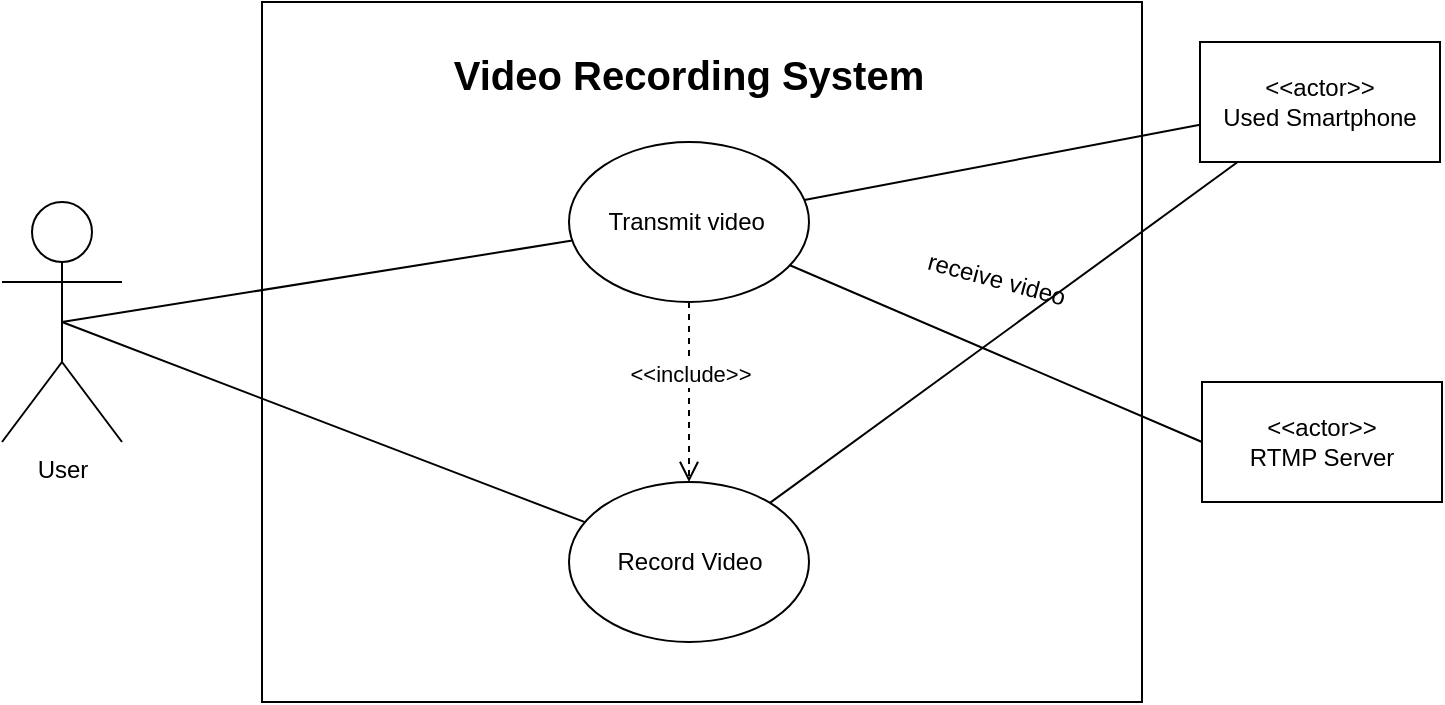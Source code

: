 <mxfile version="10.6.0" type="github"><diagram id="htrDBS6UkoBFd1RhXhvr" name="Page-1"><mxGraphModel dx="754" dy="467" grid="1" gridSize="10" guides="1" tooltips="1" connect="1" arrows="1" fold="1" page="1" pageScale="1" pageWidth="827" pageHeight="1169" math="0" shadow="0"><root><mxCell id="0"/><mxCell id="1" parent="0"/><mxCell id="KRmyffsYv9jIqNFkbkmB-1" value="" style="rounded=0;whiteSpace=wrap;html=1;" vertex="1" parent="1"><mxGeometry x="170" y="230" width="440" height="350" as="geometry"/></mxCell><mxCell id="KRmyffsYv9jIqNFkbkmB-4" value="&lt;b&gt;&lt;font style=&quot;font-size: 20px&quot;&gt;Video Recording System&lt;/font&gt;&lt;/b&gt;" style="text;html=1;strokeColor=none;fillColor=none;align=center;verticalAlign=middle;whiteSpace=wrap;rounded=0;" vertex="1" parent="1"><mxGeometry x="177" y="231" width="413" height="70" as="geometry"/></mxCell><mxCell id="KRmyffsYv9jIqNFkbkmB-6" value="&lt;div&gt;&amp;lt;&amp;lt;actor&amp;gt;&amp;gt;&lt;/div&gt;&lt;div&gt;RTMP Server&lt;br&gt;&lt;/div&gt;" style="rounded=0;whiteSpace=wrap;html=1;" vertex="1" parent="1"><mxGeometry x="640" y="420" width="120" height="60" as="geometry"/></mxCell><mxCell id="KRmyffsYv9jIqNFkbkmB-13" value="Transmit video&amp;nbsp;" style="ellipse;whiteSpace=wrap;html=1;" vertex="1" parent="1"><mxGeometry x="323.5" y="300" width="120" height="80" as="geometry"/></mxCell><mxCell id="KRmyffsYv9jIqNFkbkmB-14" value="&amp;lt;&amp;lt;include&amp;gt;&amp;gt;" style="html=1;verticalAlign=bottom;endArrow=open;dashed=1;endSize=8;" edge="1" parent="1" source="KRmyffsYv9jIqNFkbkmB-13" target="KRmyffsYv9jIqNFkbkmB-44"><mxGeometry relative="1" as="geometry"><mxPoint x="383.5" y="395" as="sourcePoint"/><mxPoint x="340.084" y="388.161" as="targetPoint"/><mxPoint as="offset"/></mxGeometry></mxCell><mxCell id="KRmyffsYv9jIqNFkbkmB-15" value="" style="endArrow=none;html=1;entryX=0;entryY=0.5;entryDx=0;entryDy=0;" edge="1" parent="1" source="KRmyffsYv9jIqNFkbkmB-13" target="KRmyffsYv9jIqNFkbkmB-6"><mxGeometry width="50" height="50" relative="1" as="geometry"><mxPoint x="470" y="510" as="sourcePoint"/><mxPoint x="650" y="480" as="targetPoint"/></mxGeometry></mxCell><mxCell id="KRmyffsYv9jIqNFkbkmB-16" value="&lt;div&gt;&amp;lt;&amp;lt;actor&amp;gt;&amp;gt;&lt;/div&gt;&lt;div&gt;Used Smartphone&lt;/div&gt;" style="rounded=0;whiteSpace=wrap;html=1;" vertex="1" parent="1"><mxGeometry x="639" y="250" width="120" height="60" as="geometry"/></mxCell><mxCell id="KRmyffsYv9jIqNFkbkmB-19" value="receive video" style="text;html=1;resizable=0;points=[];autosize=1;align=left;verticalAlign=top;spacingTop=-4;rotation=15;" vertex="1" parent="1"><mxGeometry x="500" y="361" width="90" height="20" as="geometry"/></mxCell><mxCell id="KRmyffsYv9jIqNFkbkmB-44" value="Record Video" style="ellipse;whiteSpace=wrap;html=1;" vertex="1" parent="1"><mxGeometry x="323.5" y="470" width="120" height="80" as="geometry"/></mxCell><mxCell id="KRmyffsYv9jIqNFkbkmB-45" value="" style="endArrow=none;html=1;" edge="1" parent="1" source="KRmyffsYv9jIqNFkbkmB-13" target="KRmyffsYv9jIqNFkbkmB-16"><mxGeometry width="50" height="50" relative="1" as="geometry"><mxPoint x="356.941" y="420.149" as="sourcePoint"/><mxPoint x="180" y="377.81" as="targetPoint"/></mxGeometry></mxCell><mxCell id="KRmyffsYv9jIqNFkbkmB-46" value="" style="endArrow=none;html=1;" edge="1" parent="1" source="KRmyffsYv9jIqNFkbkmB-44" target="KRmyffsYv9jIqNFkbkmB-16"><mxGeometry width="50" height="50" relative="1" as="geometry"><mxPoint x="353.941" y="331.149" as="sourcePoint"/><mxPoint x="177" y="288.81" as="targetPoint"/></mxGeometry></mxCell><mxCell id="KRmyffsYv9jIqNFkbkmB-48" value="User" style="shape=umlActor;verticalLabelPosition=bottom;labelBackgroundColor=#ffffff;verticalAlign=top;html=1;outlineConnect=0;" vertex="1" parent="1"><mxGeometry x="40" y="330" width="60" height="120" as="geometry"/></mxCell><mxCell id="KRmyffsYv9jIqNFkbkmB-49" value="" style="endArrow=none;html=1;exitX=0.5;exitY=0.5;exitDx=0;exitDy=0;exitPerimeter=0;" edge="1" parent="1" source="KRmyffsYv9jIqNFkbkmB-48" target="KRmyffsYv9jIqNFkbkmB-44"><mxGeometry width="50" height="50" relative="1" as="geometry"><mxPoint x="176.759" y="408.67" as="sourcePoint"/><mxPoint x="380" y="360" as="targetPoint"/></mxGeometry></mxCell><mxCell id="KRmyffsYv9jIqNFkbkmB-50" value="" style="endArrow=none;html=1;exitX=0.5;exitY=0.5;exitDx=0;exitDy=0;exitPerimeter=0;" edge="1" parent="1" source="KRmyffsYv9jIqNFkbkmB-48" target="KRmyffsYv9jIqNFkbkmB-13"><mxGeometry width="50" height="50" relative="1" as="geometry"><mxPoint x="159.759" y="381.17" as="sourcePoint"/><mxPoint x="358.5" y="343.374" as="targetPoint"/></mxGeometry></mxCell></root></mxGraphModel></diagram></mxfile>
